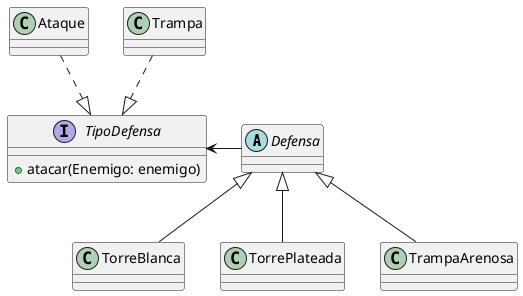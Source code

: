 @startuml
abstract class Defensa{}

class TorreBlanca{}
class TorrePlateada{}
class TrampaArenosa{}

interface TipoDefensa{
+ atacar(Enemigo: enemigo)
}

class Ataque{}
class Trampa{}

Defensa <|-- TorreBlanca
Defensa <|-- TorrePlateada
Defensa <|-- TrampaArenosa

TipoDefensa <- Defensa
Ataque ..|> TipoDefensa
Trampa ..|> TipoDefensa

@enduml